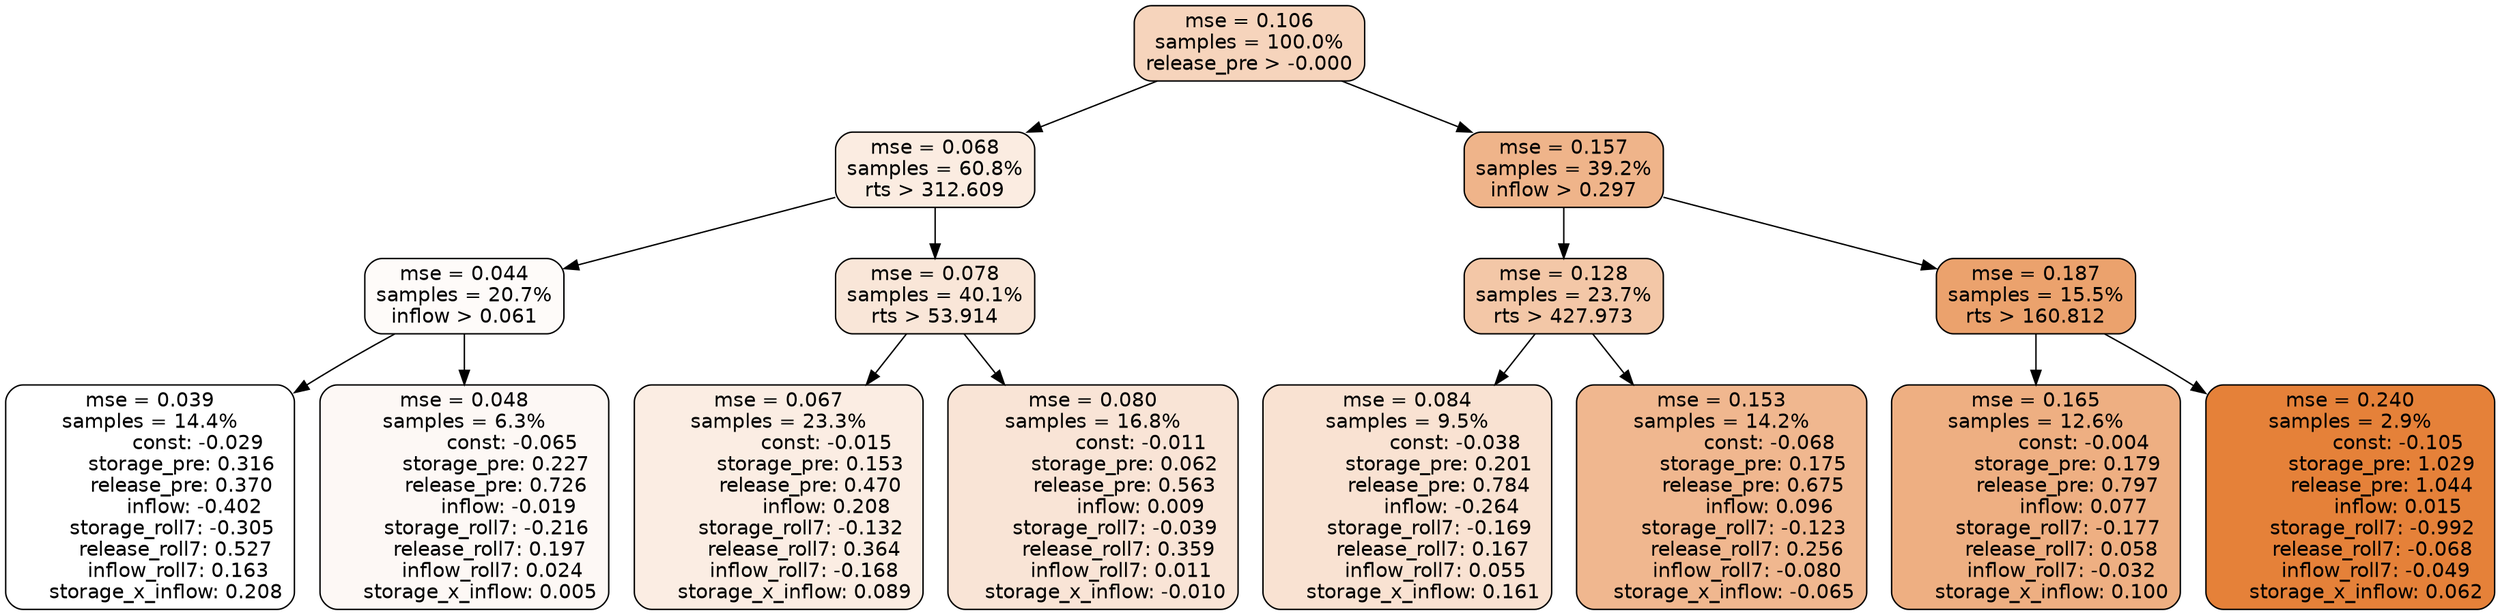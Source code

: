 digraph tree {
node [shape=rectangle, style="filled, rounded", color="black", fontname=helvetica] ;
edge [fontname=helvetica] ;
	"0" [label="mse = 0.106
samples = 100.0%
release_pre > -0.000", fillcolor="#f6d4bc"]
	"1" [label="mse = 0.068
samples = 60.8%
rts > 312.609", fillcolor="#fbece1"]
	"8" [label="mse = 0.157
samples = 39.2%
inflow > 0.297", fillcolor="#efb48a"]
	"5" [label="mse = 0.044
samples = 20.7%
inflow > 0.061", fillcolor="#fefbf9"]
	"2" [label="mse = 0.078
samples = 40.1%
rts > 53.914", fillcolor="#f9e6d8"]
	"9" [label="mse = 0.128
samples = 23.7%
rts > 427.973", fillcolor="#f3c7a7"]
	"12" [label="mse = 0.187
samples = 15.5%
rts > 160.812", fillcolor="#eba26d"]
	"6" [label="mse = 0.039
samples = 14.4%
               const: -0.029
          storage_pre: 0.316
          release_pre: 0.370
              inflow: -0.402
       storage_roll7: -0.305
        release_roll7: 0.527
         inflow_roll7: 0.163
     storage_x_inflow: 0.208", fillcolor="#ffffff"]
	"7" [label="mse = 0.048
samples = 6.3%
               const: -0.065
          storage_pre: 0.227
          release_pre: 0.726
              inflow: -0.019
       storage_roll7: -0.216
        release_roll7: 0.197
         inflow_roll7: 0.024
     storage_x_inflow: 0.005", fillcolor="#fdf8f5"]
	"3" [label="mse = 0.067
samples = 23.3%
               const: -0.015
          storage_pre: 0.153
          release_pre: 0.470
               inflow: 0.208
       storage_roll7: -0.132
        release_roll7: 0.364
        inflow_roll7: -0.168
     storage_x_inflow: 0.089", fillcolor="#fbede3"]
	"4" [label="mse = 0.080
samples = 16.8%
               const: -0.011
          storage_pre: 0.062
          release_pre: 0.563
               inflow: 0.009
       storage_roll7: -0.039
        release_roll7: 0.359
         inflow_roll7: 0.011
    storage_x_inflow: -0.010", fillcolor="#f9e4d6"]
	"11" [label="mse = 0.084
samples = 9.5%
               const: -0.038
          storage_pre: 0.201
          release_pre: 0.784
              inflow: -0.264
       storage_roll7: -0.169
        release_roll7: 0.167
         inflow_roll7: 0.055
     storage_x_inflow: 0.161", fillcolor="#f9e2d2"]
	"10" [label="mse = 0.153
samples = 14.2%
               const: -0.068
          storage_pre: 0.175
          release_pre: 0.675
               inflow: 0.096
       storage_roll7: -0.123
        release_roll7: 0.256
        inflow_roll7: -0.080
    storage_x_inflow: -0.065", fillcolor="#f0b78f"]
	"13" [label="mse = 0.165
samples = 12.6%
               const: -0.004
          storage_pre: 0.179
          release_pre: 0.797
               inflow: 0.077
       storage_roll7: -0.177
        release_roll7: 0.058
        inflow_roll7: -0.032
     storage_x_inflow: 0.100", fillcolor="#eeaf82"]
	"14" [label="mse = 0.240
samples = 2.9%
               const: -0.105
          storage_pre: 1.029
          release_pre: 1.044
               inflow: 0.015
       storage_roll7: -0.992
       release_roll7: -0.068
        inflow_roll7: -0.049
     storage_x_inflow: 0.062", fillcolor="#e58139"]

	"0" -> "1"
	"0" -> "8"
	"1" -> "2"
	"1" -> "5"
	"8" -> "9"
	"8" -> "12"
	"5" -> "6"
	"5" -> "7"
	"2" -> "3"
	"2" -> "4"
	"9" -> "10"
	"9" -> "11"
	"12" -> "13"
	"12" -> "14"
}